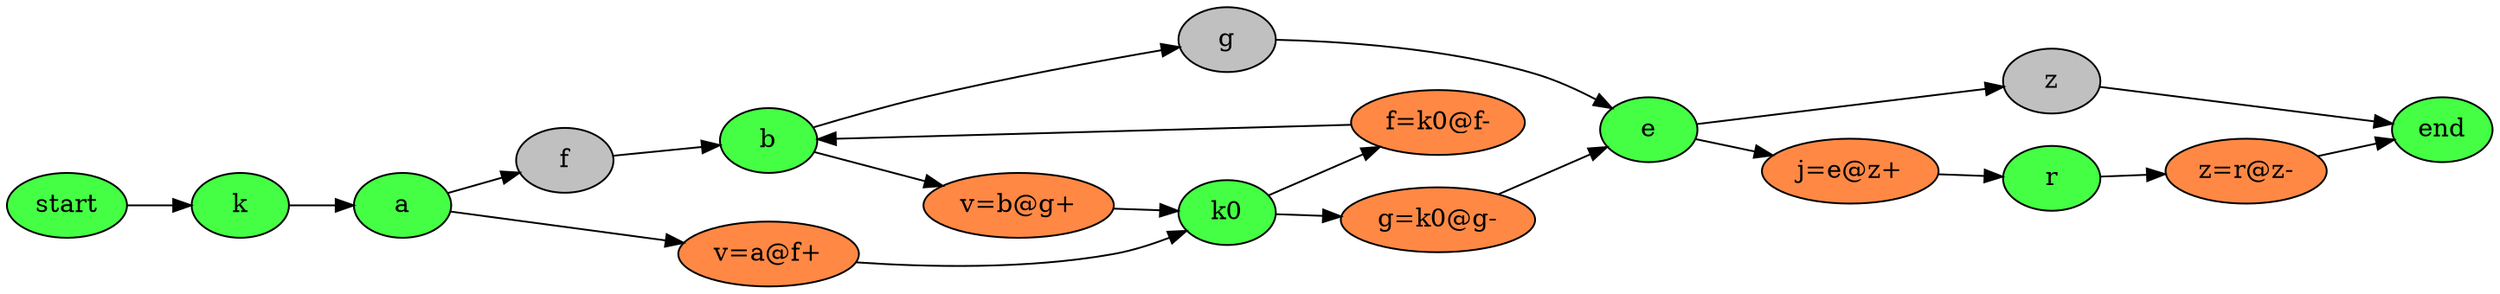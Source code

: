 strict digraph analysis {
    rankdir="LR"
    "start" -> "k";
    "a" -> "f";
    "a" -> "v=a@f+";
    "b" -> "g";
    "b" -> "v=b@g+";
    "e" -> "z";
    "e" -> "j=e@z+";
    "f" -> "b";
    "g" -> "e";
    "k" -> "a";
    "k0" -> "f=k0@f-";
    "k0" -> "g=k0@g-";
    "r" -> "z=r@z-";
    "z" -> "end";
    "j=e@z+" -> "r";
    "v=a@f+" -> "k0";
    "v=b@g+" -> "k0";
    "f=k0@f-" -> "b";
    "g=k0@g-" -> "e";
    "z=r@z-" -> "end";
    "start"[style=filled,fillcolor="#44ff44"];
    "end"[style=filled,fillcolor="#44ff44"];
    "a"[style=filled,fillcolor="#44ff44"];
    "b"[style=filled,fillcolor="#44ff44"];
    "e"[style=filled,fillcolor="#44ff44"];
    "f"[style=filled,fillcolor="gray"];
    "g"[style=filled,fillcolor="gray"];
    "k"[style=filled,fillcolor="#44ff44"];
    "k0"[style=filled,fillcolor="#44ff44"];
    "r"[style=filled,fillcolor="#44ff44"];
    "z"[style=filled,fillcolor="gray"];
    "j=e@z+"[style=filled,fillcolor="#ff8844"];
    "v=a@f+"[style=filled,fillcolor="#ff8844"];
    "v=b@g+"[style=filled,fillcolor="#ff8844"];
    "f=k0@f-"[style=filled,fillcolor="#ff8844"];
    "g=k0@g-"[style=filled,fillcolor="#ff8844"];
    "z=r@z-"[style=filled,fillcolor="#ff8844"];
}

